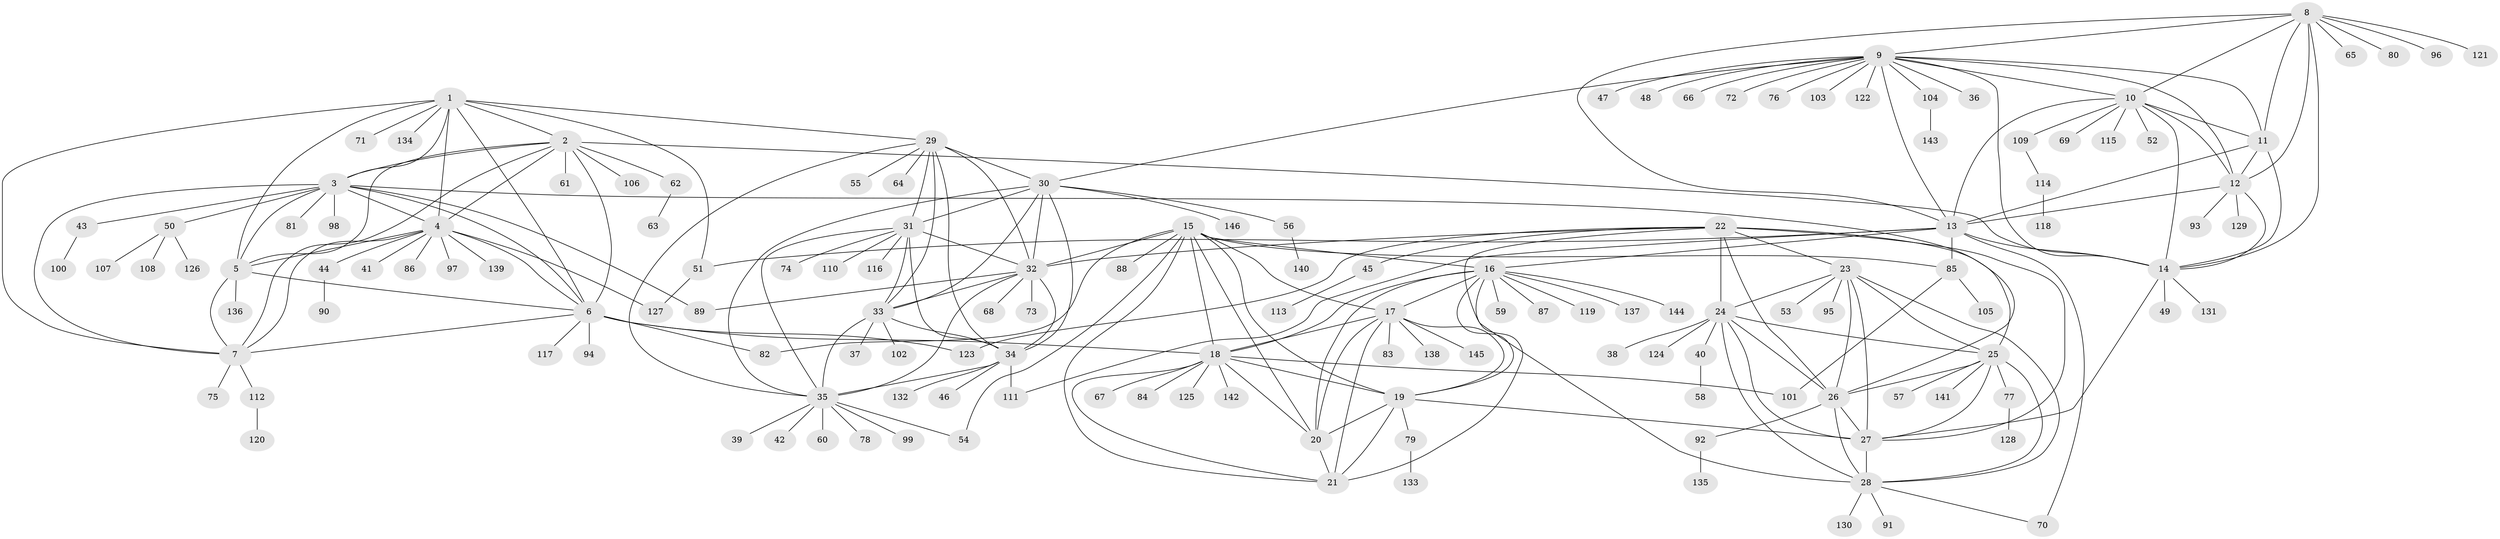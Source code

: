 // Generated by graph-tools (version 1.1) at 2025/50/03/09/25 03:50:28]
// undirected, 146 vertices, 236 edges
graph export_dot {
graph [start="1"]
  node [color=gray90,style=filled];
  1;
  2;
  3;
  4;
  5;
  6;
  7;
  8;
  9;
  10;
  11;
  12;
  13;
  14;
  15;
  16;
  17;
  18;
  19;
  20;
  21;
  22;
  23;
  24;
  25;
  26;
  27;
  28;
  29;
  30;
  31;
  32;
  33;
  34;
  35;
  36;
  37;
  38;
  39;
  40;
  41;
  42;
  43;
  44;
  45;
  46;
  47;
  48;
  49;
  50;
  51;
  52;
  53;
  54;
  55;
  56;
  57;
  58;
  59;
  60;
  61;
  62;
  63;
  64;
  65;
  66;
  67;
  68;
  69;
  70;
  71;
  72;
  73;
  74;
  75;
  76;
  77;
  78;
  79;
  80;
  81;
  82;
  83;
  84;
  85;
  86;
  87;
  88;
  89;
  90;
  91;
  92;
  93;
  94;
  95;
  96;
  97;
  98;
  99;
  100;
  101;
  102;
  103;
  104;
  105;
  106;
  107;
  108;
  109;
  110;
  111;
  112;
  113;
  114;
  115;
  116;
  117;
  118;
  119;
  120;
  121;
  122;
  123;
  124;
  125;
  126;
  127;
  128;
  129;
  130;
  131;
  132;
  133;
  134;
  135;
  136;
  137;
  138;
  139;
  140;
  141;
  142;
  143;
  144;
  145;
  146;
  1 -- 2;
  1 -- 3;
  1 -- 4;
  1 -- 5;
  1 -- 6;
  1 -- 7;
  1 -- 29;
  1 -- 51;
  1 -- 71;
  1 -- 134;
  2 -- 3;
  2 -- 4;
  2 -- 5;
  2 -- 6;
  2 -- 7;
  2 -- 14;
  2 -- 61;
  2 -- 62;
  2 -- 106;
  3 -- 4;
  3 -- 5;
  3 -- 6;
  3 -- 7;
  3 -- 26;
  3 -- 43;
  3 -- 50;
  3 -- 81;
  3 -- 89;
  3 -- 98;
  4 -- 5;
  4 -- 6;
  4 -- 7;
  4 -- 41;
  4 -- 44;
  4 -- 86;
  4 -- 97;
  4 -- 127;
  4 -- 139;
  5 -- 6;
  5 -- 7;
  5 -- 136;
  6 -- 7;
  6 -- 18;
  6 -- 82;
  6 -- 94;
  6 -- 117;
  6 -- 123;
  7 -- 75;
  7 -- 112;
  8 -- 9;
  8 -- 10;
  8 -- 11;
  8 -- 12;
  8 -- 13;
  8 -- 14;
  8 -- 65;
  8 -- 80;
  8 -- 96;
  8 -- 121;
  9 -- 10;
  9 -- 11;
  9 -- 12;
  9 -- 13;
  9 -- 14;
  9 -- 30;
  9 -- 36;
  9 -- 47;
  9 -- 48;
  9 -- 66;
  9 -- 72;
  9 -- 76;
  9 -- 103;
  9 -- 104;
  9 -- 122;
  10 -- 11;
  10 -- 12;
  10 -- 13;
  10 -- 14;
  10 -- 52;
  10 -- 69;
  10 -- 109;
  10 -- 115;
  11 -- 12;
  11 -- 13;
  11 -- 14;
  12 -- 13;
  12 -- 14;
  12 -- 93;
  12 -- 129;
  13 -- 14;
  13 -- 16;
  13 -- 51;
  13 -- 70;
  13 -- 85;
  13 -- 111;
  14 -- 27;
  14 -- 49;
  14 -- 131;
  15 -- 16;
  15 -- 17;
  15 -- 18;
  15 -- 19;
  15 -- 20;
  15 -- 21;
  15 -- 32;
  15 -- 54;
  15 -- 82;
  15 -- 85;
  15 -- 88;
  16 -- 17;
  16 -- 18;
  16 -- 19;
  16 -- 20;
  16 -- 21;
  16 -- 59;
  16 -- 87;
  16 -- 119;
  16 -- 137;
  16 -- 144;
  17 -- 18;
  17 -- 19;
  17 -- 20;
  17 -- 21;
  17 -- 83;
  17 -- 138;
  17 -- 145;
  18 -- 19;
  18 -- 20;
  18 -- 21;
  18 -- 67;
  18 -- 84;
  18 -- 101;
  18 -- 125;
  18 -- 142;
  19 -- 20;
  19 -- 21;
  19 -- 27;
  19 -- 79;
  20 -- 21;
  22 -- 23;
  22 -- 24;
  22 -- 25;
  22 -- 26;
  22 -- 27;
  22 -- 28;
  22 -- 32;
  22 -- 45;
  22 -- 123;
  23 -- 24;
  23 -- 25;
  23 -- 26;
  23 -- 27;
  23 -- 28;
  23 -- 53;
  23 -- 95;
  24 -- 25;
  24 -- 26;
  24 -- 27;
  24 -- 28;
  24 -- 38;
  24 -- 40;
  24 -- 124;
  25 -- 26;
  25 -- 27;
  25 -- 28;
  25 -- 57;
  25 -- 77;
  25 -- 141;
  26 -- 27;
  26 -- 28;
  26 -- 92;
  27 -- 28;
  28 -- 70;
  28 -- 91;
  28 -- 130;
  29 -- 30;
  29 -- 31;
  29 -- 32;
  29 -- 33;
  29 -- 34;
  29 -- 35;
  29 -- 55;
  29 -- 64;
  30 -- 31;
  30 -- 32;
  30 -- 33;
  30 -- 34;
  30 -- 35;
  30 -- 56;
  30 -- 146;
  31 -- 32;
  31 -- 33;
  31 -- 34;
  31 -- 35;
  31 -- 74;
  31 -- 110;
  31 -- 116;
  32 -- 33;
  32 -- 34;
  32 -- 35;
  32 -- 68;
  32 -- 73;
  32 -- 89;
  33 -- 34;
  33 -- 35;
  33 -- 37;
  33 -- 102;
  34 -- 35;
  34 -- 46;
  34 -- 111;
  34 -- 132;
  35 -- 39;
  35 -- 42;
  35 -- 54;
  35 -- 60;
  35 -- 78;
  35 -- 99;
  40 -- 58;
  43 -- 100;
  44 -- 90;
  45 -- 113;
  50 -- 107;
  50 -- 108;
  50 -- 126;
  51 -- 127;
  56 -- 140;
  62 -- 63;
  77 -- 128;
  79 -- 133;
  85 -- 101;
  85 -- 105;
  92 -- 135;
  104 -- 143;
  109 -- 114;
  112 -- 120;
  114 -- 118;
}
